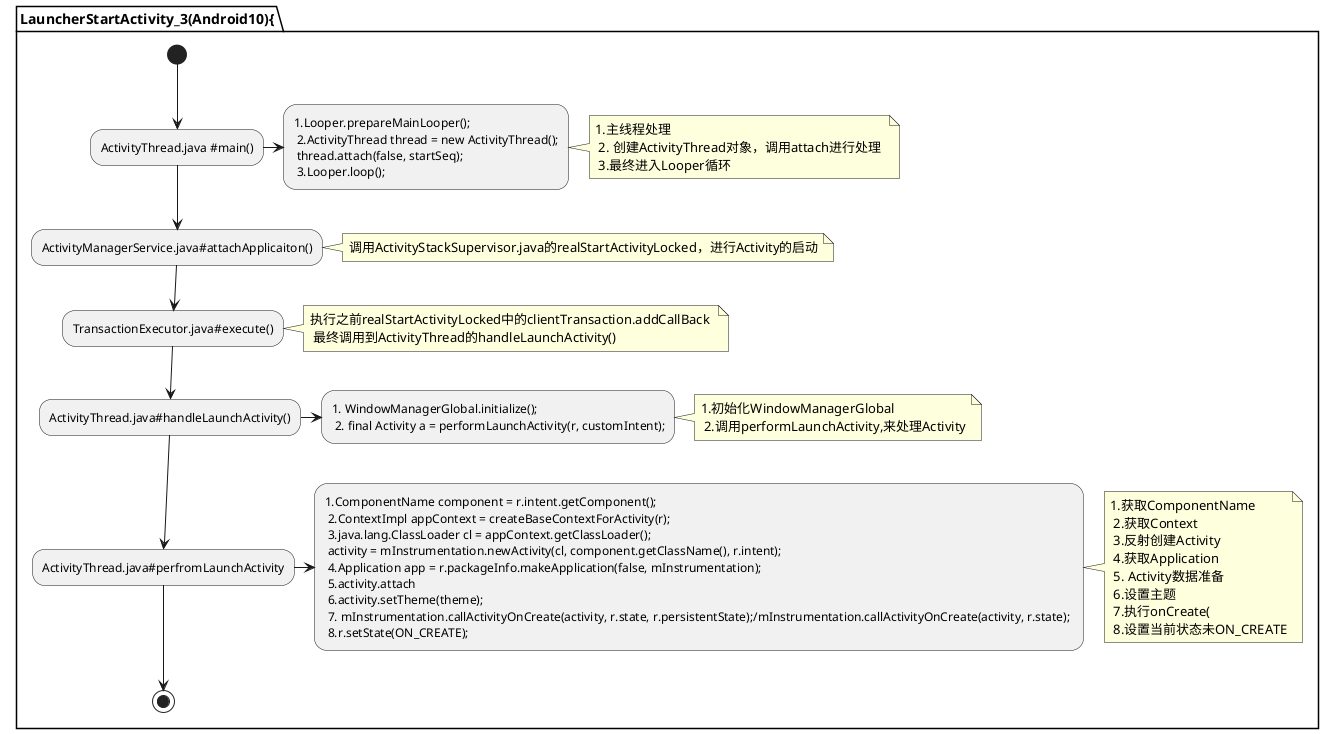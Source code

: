 @startuml
'https://plantuml.com/sequence-diagram
'launcher启动第三阶段：进入ActivityThread的main()，完成最终Launcher的onCreate操作。

partition LauncherStartActivity_3(Android10){
(*)--> ActivityThread.java #main()
-right-> 1.Looper.prepareMainLooper();\n 2.ActivityThread thread = new ActivityThread();\n thread.attach(false, startSeq); \n 3.Looper.loop();
note right:1.主线程处理 \n 2. 创建ActivityThread对象，调用attach进行处理 \n 3.最终进入Looper循环
"ActivityThread.java #main()"--> ActivityManagerService.java#attachApplicaiton()
note right:调用ActivityStackSupervisor.java的realStartActivityLocked，进行Activity的启动
--> TransactionExecutor.java#execute()
note right:执行之前realStartActivityLocked中的clientTransaction.addCallBack \n 最终调用到ActivityThread的handleLaunchActivity()
--> ActivityThread.java#handleLaunchActivity()
-right-> 1. WindowManagerGlobal.initialize(); \n 2. final Activity a = performLaunchActivity(r, customIntent);
note right:1.初始化WindowManagerGlobal \n 2.调用performLaunchActivity,来处理Activity
"ActivityThread.java#handleLaunchActivity()" --> "ActivityThread.java#perfromLaunchActivity"
-right-> 1.ComponentName component = r.intent.getComponent(); \n 2.ContextImpl appContext = createBaseContextForActivity(r); \n 3.java.lang.ClassLoader cl = appContext.getClassLoader(); \n activity = mInstrumentation.newActivity(cl, component.getClassName(), r.intent); \n 4.Application app = r.packageInfo.makeApplication(false, mInstrumentation); \n 5.activity.attach \n 6.activity.setTheme(theme); \n 7. mInstrumentation.callActivityOnCreate(activity, r.state, r.persistentState);/mInstrumentation.callActivityOnCreate(activity, r.state); \n 8.r.setState(ON_CREATE);
note right:1.获取ComponentName \n 2.获取Context \n 3.反射创建Activity \n 4.获取Application \n 5. Activity数据准备 \n 6.设置主题 \n 7.执行onCreate( \n 8.设置当前状态未ON_CREATE
 "ActivityThread.java#perfromLaunchActivity"--> (*)
}


@enduml